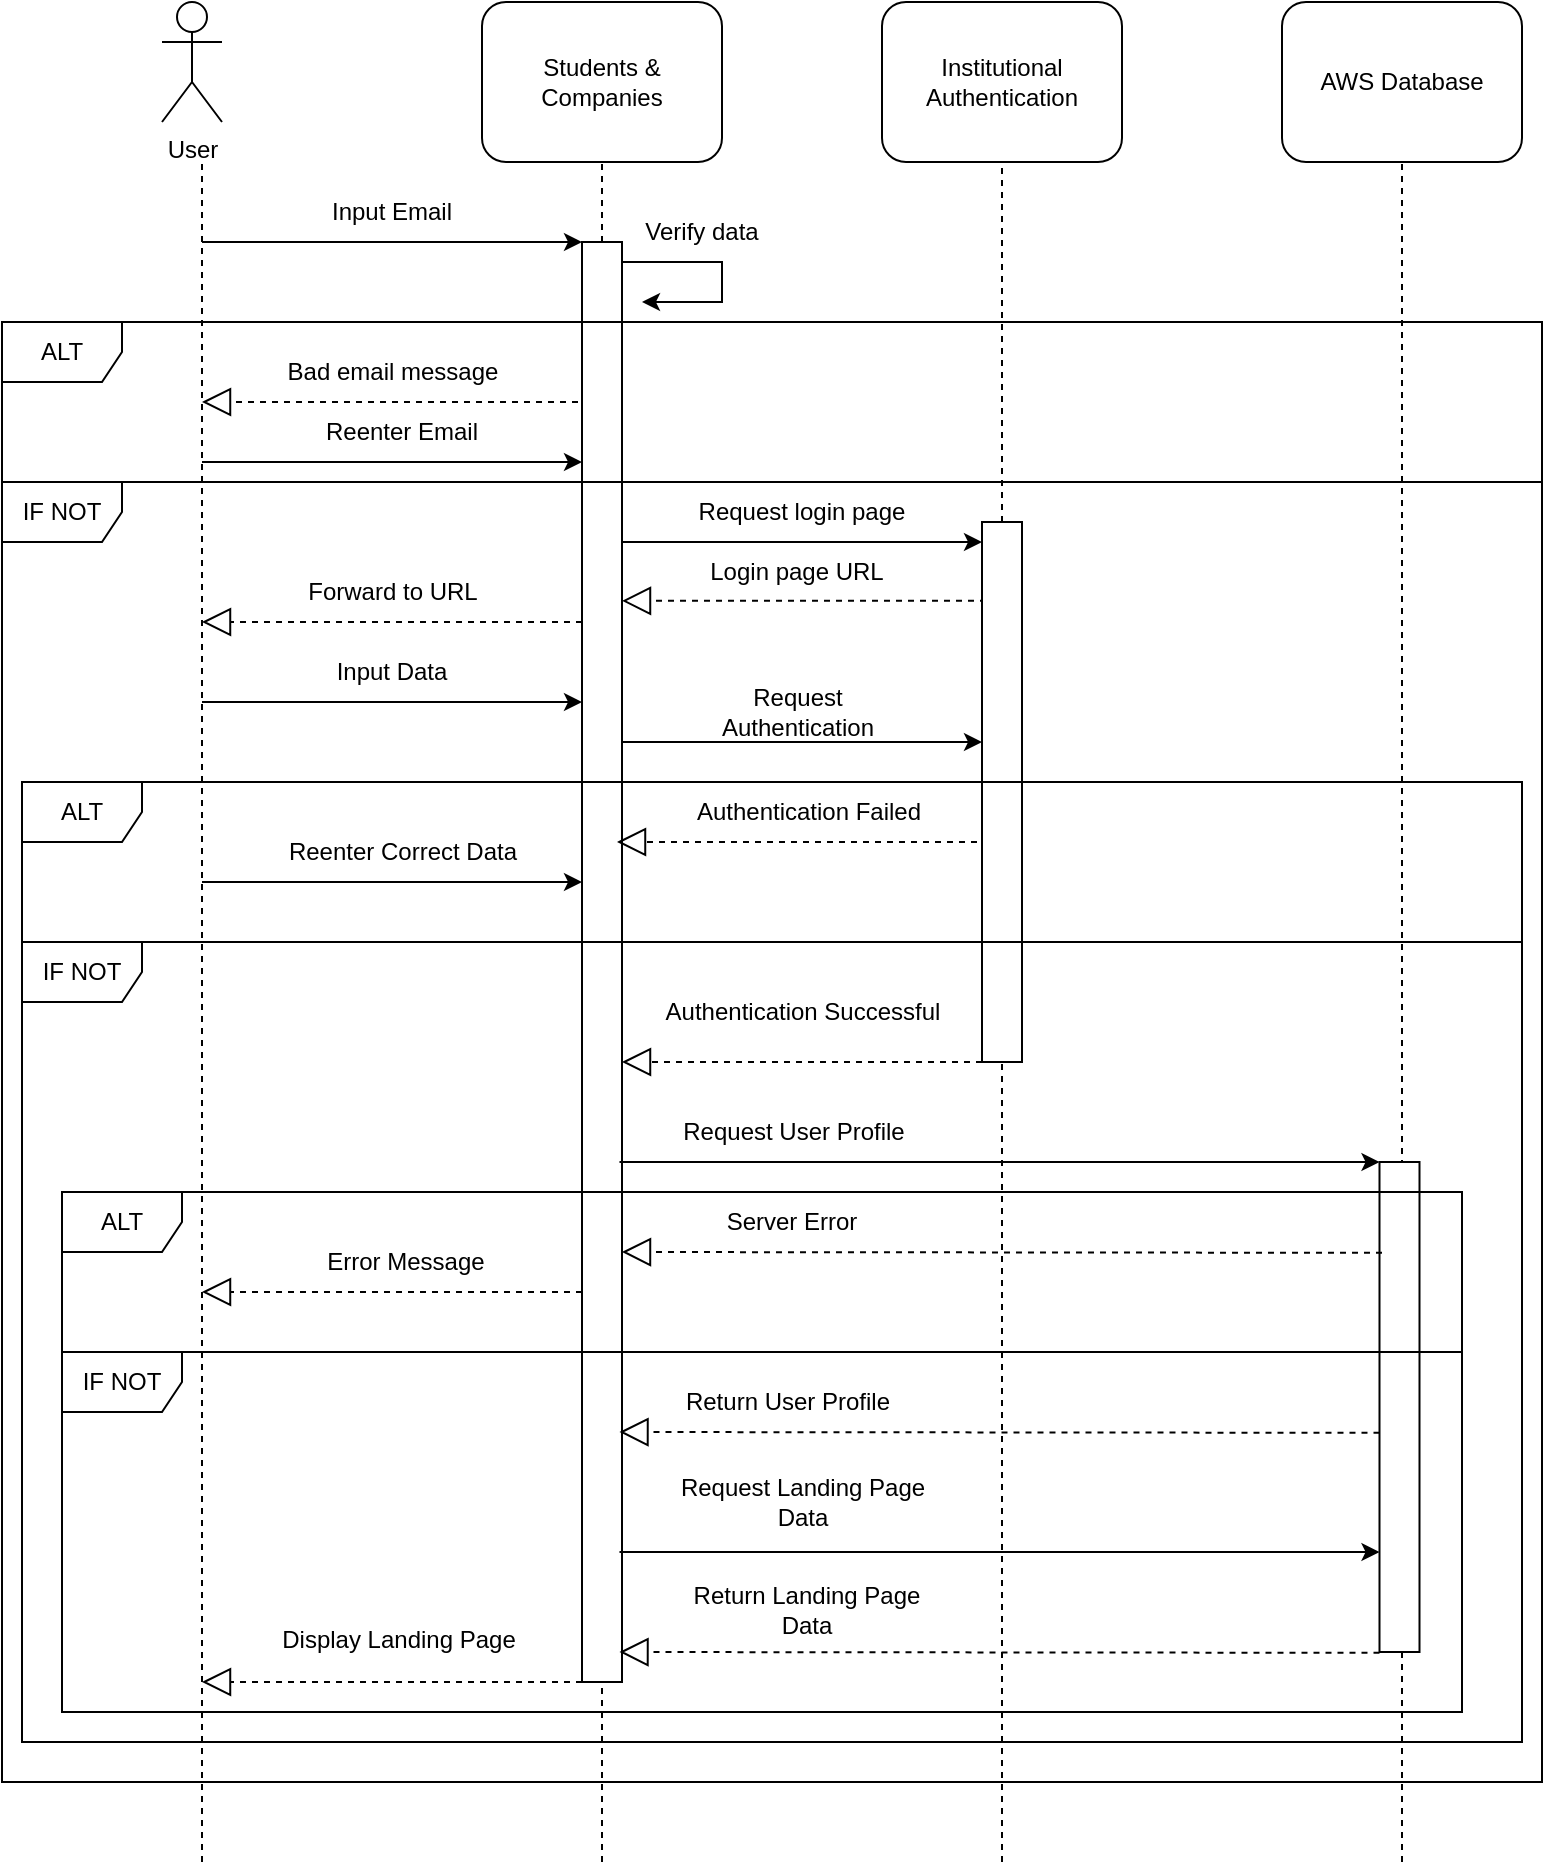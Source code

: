 <mxfile version="25.0.3">
  <diagram name="Page-1" id="13e1069c-82ec-6db2-03f1-153e76fe0fe0">
    <mxGraphModel dx="2093" dy="529" grid="1" gridSize="10" guides="1" tooltips="1" connect="1" arrows="1" fold="1" page="1" pageScale="1" pageWidth="1100" pageHeight="850" background="none" math="0" shadow="0">
      <root>
        <mxCell id="0" />
        <mxCell id="1" parent="0" />
        <mxCell id="ln-Szk9AGflIyGVg6pl5-1" value="&lt;div&gt;User&lt;/div&gt;" style="shape=umlActor;verticalLabelPosition=bottom;verticalAlign=top;html=1;outlineConnect=0;" vertex="1" parent="1">
          <mxGeometry x="40" y="20" width="30" height="60" as="geometry" />
        </mxCell>
        <mxCell id="ln-Szk9AGflIyGVg6pl5-2" value="&lt;div&gt;Students &amp;amp; Companies&lt;/div&gt;" style="rounded=1;whiteSpace=wrap;html=1;" vertex="1" parent="1">
          <mxGeometry x="200" y="20" width="120" height="80" as="geometry" />
        </mxCell>
        <mxCell id="ln-Szk9AGflIyGVg6pl5-3" value="&lt;div&gt;Institutional Authentication &lt;br&gt;&lt;/div&gt;" style="rounded=1;whiteSpace=wrap;html=1;" vertex="1" parent="1">
          <mxGeometry x="400" y="20" width="120" height="80" as="geometry" />
        </mxCell>
        <mxCell id="ln-Szk9AGflIyGVg6pl5-4" value="AWS Database" style="rounded=1;whiteSpace=wrap;html=1;" vertex="1" parent="1">
          <mxGeometry x="600" y="20" width="120" height="80" as="geometry" />
        </mxCell>
        <mxCell id="ln-Szk9AGflIyGVg6pl5-5" value="" style="endArrow=none;dashed=1;html=1;rounded=0;" edge="1" parent="1">
          <mxGeometry width="50" height="50" relative="1" as="geometry">
            <mxPoint x="60" y="950" as="sourcePoint" />
            <mxPoint x="60" y="100" as="targetPoint" />
          </mxGeometry>
        </mxCell>
        <mxCell id="ln-Szk9AGflIyGVg6pl5-7" value="" style="endArrow=none;dashed=1;html=1;rounded=0;entryX=0.5;entryY=1;entryDx=0;entryDy=0;" edge="1" parent="1" source="ln-Szk9AGflIyGVg6pl5-34" target="ln-Szk9AGflIyGVg6pl5-3">
          <mxGeometry width="50" height="50" relative="1" as="geometry">
            <mxPoint x="460" y="790" as="sourcePoint" />
            <mxPoint x="457.5" y="120" as="targetPoint" />
          </mxGeometry>
        </mxCell>
        <mxCell id="ln-Szk9AGflIyGVg6pl5-8" value="" style="endArrow=none;dashed=1;html=1;rounded=0;entryX=0.5;entryY=1;entryDx=0;entryDy=0;" edge="1" parent="1" target="ln-Szk9AGflIyGVg6pl5-4">
          <mxGeometry width="50" height="50" relative="1" as="geometry">
            <mxPoint x="660" y="950" as="sourcePoint" />
            <mxPoint x="659" y="210" as="targetPoint" />
          </mxGeometry>
        </mxCell>
        <mxCell id="ln-Szk9AGflIyGVg6pl5-10" value="" style="endArrow=none;dashed=1;html=1;rounded=0;entryX=0.5;entryY=1;entryDx=0;entryDy=0;" edge="1" parent="1" target="ln-Szk9AGflIyGVg6pl5-2">
          <mxGeometry width="50" height="50" relative="1" as="geometry">
            <mxPoint x="260" y="950" as="sourcePoint" />
            <mxPoint x="260" y="250" as="targetPoint" />
          </mxGeometry>
        </mxCell>
        <mxCell id="ln-Szk9AGflIyGVg6pl5-18" value="" style="endArrow=classic;html=1;rounded=0;entryX=0;entryY=0;entryDx=0;entryDy=0;" edge="1" parent="1" target="ln-Szk9AGflIyGVg6pl5-20">
          <mxGeometry width="50" height="50" relative="1" as="geometry">
            <mxPoint x="60" y="140" as="sourcePoint" />
            <mxPoint x="210" y="160" as="targetPoint" />
          </mxGeometry>
        </mxCell>
        <mxCell id="ln-Szk9AGflIyGVg6pl5-19" value="Input Email" style="text;html=1;align=center;verticalAlign=middle;whiteSpace=wrap;rounded=0;" vertex="1" parent="1">
          <mxGeometry x="120" y="110" width="70" height="30" as="geometry" />
        </mxCell>
        <mxCell id="ln-Szk9AGflIyGVg6pl5-21" value="" style="endArrow=classic;html=1;rounded=0;" edge="1" parent="1">
          <mxGeometry width="50" height="50" relative="1" as="geometry">
            <mxPoint x="270" y="150" as="sourcePoint" />
            <mxPoint x="280" y="170" as="targetPoint" />
            <Array as="points">
              <mxPoint x="320" y="150" />
              <mxPoint x="320" y="170" />
            </Array>
          </mxGeometry>
        </mxCell>
        <mxCell id="ln-Szk9AGflIyGVg6pl5-22" value="Verify data" style="text;html=1;align=center;verticalAlign=middle;whiteSpace=wrap;rounded=0;" vertex="1" parent="1">
          <mxGeometry x="280" y="120" width="60" height="30" as="geometry" />
        </mxCell>
        <mxCell id="ln-Szk9AGflIyGVg6pl5-26" value="" style="endArrow=block;dashed=1;endFill=0;endSize=12;html=1;rounded=0;" edge="1" parent="1">
          <mxGeometry width="160" relative="1" as="geometry">
            <mxPoint x="260" y="220" as="sourcePoint" />
            <mxPoint x="60" y="220" as="targetPoint" />
          </mxGeometry>
        </mxCell>
        <mxCell id="ln-Szk9AGflIyGVg6pl5-27" value="Bad email message" style="text;html=1;align=center;verticalAlign=middle;whiteSpace=wrap;rounded=0;" vertex="1" parent="1">
          <mxGeometry x="97.5" y="190" width="115" height="30" as="geometry" />
        </mxCell>
        <mxCell id="ln-Szk9AGflIyGVg6pl5-28" value="" style="endArrow=classic;html=1;rounded=0;entryX=0;entryY=0;entryDx=0;entryDy=0;" edge="1" parent="1">
          <mxGeometry width="50" height="50" relative="1" as="geometry">
            <mxPoint x="60" y="250" as="sourcePoint" />
            <mxPoint x="250" y="250" as="targetPoint" />
          </mxGeometry>
        </mxCell>
        <mxCell id="ln-Szk9AGflIyGVg6pl5-29" value="Reenter Email" style="text;html=1;align=center;verticalAlign=middle;whiteSpace=wrap;rounded=0;" vertex="1" parent="1">
          <mxGeometry x="120" y="220" width="80" height="30" as="geometry" />
        </mxCell>
        <mxCell id="ln-Szk9AGflIyGVg6pl5-30" value="" style="endArrow=classic;html=1;rounded=0;entryX=0;entryY=0;entryDx=0;entryDy=0;" edge="1" parent="1">
          <mxGeometry width="50" height="50" relative="1" as="geometry">
            <mxPoint x="260" y="290" as="sourcePoint" />
            <mxPoint x="450" y="290" as="targetPoint" />
          </mxGeometry>
        </mxCell>
        <mxCell id="ln-Szk9AGflIyGVg6pl5-33" value="&lt;div&gt;Request login page&lt;/div&gt;" style="text;html=1;align=center;verticalAlign=middle;whiteSpace=wrap;rounded=0;" vertex="1" parent="1">
          <mxGeometry x="305" y="260" width="110" height="30" as="geometry" />
        </mxCell>
        <mxCell id="ln-Szk9AGflIyGVg6pl5-38" value="" style="endArrow=none;dashed=1;html=1;rounded=0;entryX=0.5;entryY=1;entryDx=0;entryDy=0;" edge="1" parent="1" target="ln-Szk9AGflIyGVg6pl5-34">
          <mxGeometry width="50" height="50" relative="1" as="geometry">
            <mxPoint x="460" y="950" as="sourcePoint" />
            <mxPoint x="460" y="100" as="targetPoint" />
          </mxGeometry>
        </mxCell>
        <mxCell id="ln-Szk9AGflIyGVg6pl5-39" value="" style="endArrow=block;dashed=1;endFill=0;endSize=12;html=1;rounded=0;" edge="1" parent="1">
          <mxGeometry width="160" relative="1" as="geometry">
            <mxPoint x="470" y="319.41" as="sourcePoint" />
            <mxPoint x="270" y="319.41" as="targetPoint" />
          </mxGeometry>
        </mxCell>
        <mxCell id="ln-Szk9AGflIyGVg6pl5-34" value="" style="rounded=0;whiteSpace=wrap;html=1;" vertex="1" parent="1">
          <mxGeometry x="450" y="280" width="20" height="270" as="geometry" />
        </mxCell>
        <mxCell id="ln-Szk9AGflIyGVg6pl5-40" value="Login page URL" style="text;html=1;align=center;verticalAlign=middle;whiteSpace=wrap;rounded=0;" vertex="1" parent="1">
          <mxGeometry x="300" y="290" width="115" height="30" as="geometry" />
        </mxCell>
        <mxCell id="ln-Szk9AGflIyGVg6pl5-41" value="" style="endArrow=block;dashed=1;endFill=0;endSize=12;html=1;rounded=0;" edge="1" parent="1">
          <mxGeometry width="160" relative="1" as="geometry">
            <mxPoint x="250" y="330" as="sourcePoint" />
            <mxPoint x="60" y="330" as="targetPoint" />
          </mxGeometry>
        </mxCell>
        <mxCell id="ln-Szk9AGflIyGVg6pl5-42" value="Forward to URL" style="text;html=1;align=center;verticalAlign=middle;whiteSpace=wrap;rounded=0;" vertex="1" parent="1">
          <mxGeometry x="97.5" y="300" width="115" height="30" as="geometry" />
        </mxCell>
        <mxCell id="ln-Szk9AGflIyGVg6pl5-43" value="" style="endArrow=classic;html=1;rounded=0;entryX=0;entryY=0;entryDx=0;entryDy=0;" edge="1" parent="1">
          <mxGeometry width="50" height="50" relative="1" as="geometry">
            <mxPoint x="60" y="370" as="sourcePoint" />
            <mxPoint x="250" y="370" as="targetPoint" />
          </mxGeometry>
        </mxCell>
        <mxCell id="ln-Szk9AGflIyGVg6pl5-44" value="Input Data" style="text;html=1;align=center;verticalAlign=middle;whiteSpace=wrap;rounded=0;" vertex="1" parent="1">
          <mxGeometry x="120" y="340" width="70" height="30" as="geometry" />
        </mxCell>
        <mxCell id="ln-Szk9AGflIyGVg6pl5-46" value="" style="endArrow=classic;html=1;rounded=0;entryX=0;entryY=0;entryDx=0;entryDy=0;" edge="1" parent="1">
          <mxGeometry width="50" height="50" relative="1" as="geometry">
            <mxPoint x="260" y="390" as="sourcePoint" />
            <mxPoint x="450" y="390" as="targetPoint" />
          </mxGeometry>
        </mxCell>
        <mxCell id="ln-Szk9AGflIyGVg6pl5-20" value="" style="rounded=0;whiteSpace=wrap;html=1;" vertex="1" parent="1">
          <mxGeometry x="250" y="140" width="20" height="720" as="geometry" />
        </mxCell>
        <mxCell id="ln-Szk9AGflIyGVg6pl5-47" value="&lt;div&gt;Request Authentication&lt;/div&gt;" style="text;html=1;align=center;verticalAlign=middle;whiteSpace=wrap;rounded=0;" vertex="1" parent="1">
          <mxGeometry x="322.5" y="360" width="70" height="30" as="geometry" />
        </mxCell>
        <mxCell id="ln-Szk9AGflIyGVg6pl5-48" value="" style="endArrow=block;dashed=1;endFill=0;endSize=12;html=1;rounded=0;" edge="1" parent="1">
          <mxGeometry width="160" relative="1" as="geometry">
            <mxPoint x="450" y="550" as="sourcePoint" />
            <mxPoint x="270" y="550" as="targetPoint" />
          </mxGeometry>
        </mxCell>
        <mxCell id="ln-Szk9AGflIyGVg6pl5-49" value="Authentication Successful" style="text;html=1;align=center;verticalAlign=middle;whiteSpace=wrap;rounded=0;" vertex="1" parent="1">
          <mxGeometry x="287.5" y="510" width="145" height="30" as="geometry" />
        </mxCell>
        <mxCell id="ln-Szk9AGflIyGVg6pl5-54" value="" style="rounded=0;whiteSpace=wrap;html=1;" vertex="1" parent="1">
          <mxGeometry x="648.75" y="600" width="20" height="245" as="geometry" />
        </mxCell>
        <mxCell id="ln-Szk9AGflIyGVg6pl5-55" value="" style="endArrow=classic;html=1;rounded=0;entryX=0;entryY=0;entryDx=0;entryDy=0;" edge="1" parent="1">
          <mxGeometry width="50" height="50" relative="1" as="geometry">
            <mxPoint x="268.75" y="600" as="sourcePoint" />
            <mxPoint x="648.75" y="600" as="targetPoint" />
          </mxGeometry>
        </mxCell>
        <mxCell id="ln-Szk9AGflIyGVg6pl5-56" value="Request User Profile" style="text;html=1;align=center;verticalAlign=middle;whiteSpace=wrap;rounded=0;" vertex="1" parent="1">
          <mxGeometry x="296.25" y="570" width="120" height="30" as="geometry" />
        </mxCell>
        <mxCell id="ln-Szk9AGflIyGVg6pl5-57" value="" style="endArrow=block;dashed=1;endFill=0;endSize=12;html=1;rounded=0;" edge="1" parent="1">
          <mxGeometry width="160" relative="1" as="geometry">
            <mxPoint x="648.75" y="735.41" as="sourcePoint" />
            <mxPoint x="268.75" y="735" as="targetPoint" />
          </mxGeometry>
        </mxCell>
        <mxCell id="ln-Szk9AGflIyGVg6pl5-58" value="Return User Profile" style="text;html=1;align=center;verticalAlign=middle;whiteSpace=wrap;rounded=0;" vertex="1" parent="1">
          <mxGeometry x="288.75" y="705" width="127.5" height="30" as="geometry" />
        </mxCell>
        <mxCell id="ln-Szk9AGflIyGVg6pl5-59" value="" style="endArrow=classic;html=1;rounded=0;entryX=0;entryY=0;entryDx=0;entryDy=0;" edge="1" parent="1">
          <mxGeometry width="50" height="50" relative="1" as="geometry">
            <mxPoint x="268.75" y="795" as="sourcePoint" />
            <mxPoint x="648.75" y="795" as="targetPoint" />
          </mxGeometry>
        </mxCell>
        <mxCell id="ln-Szk9AGflIyGVg6pl5-60" value="Request Landing Page Data" style="text;html=1;align=center;verticalAlign=middle;whiteSpace=wrap;rounded=0;" vertex="1" parent="1">
          <mxGeometry x="293.75" y="755" width="132.5" height="30" as="geometry" />
        </mxCell>
        <mxCell id="ln-Szk9AGflIyGVg6pl5-61" value="" style="endArrow=block;dashed=1;endFill=0;endSize=12;html=1;rounded=0;" edge="1" parent="1">
          <mxGeometry width="160" relative="1" as="geometry">
            <mxPoint x="648.75" y="845.41" as="sourcePoint" />
            <mxPoint x="268.75" y="845" as="targetPoint" />
          </mxGeometry>
        </mxCell>
        <mxCell id="ln-Szk9AGflIyGVg6pl5-62" value="&lt;div&gt;Return Landing Page Data&lt;/div&gt;" style="text;html=1;align=center;verticalAlign=middle;whiteSpace=wrap;rounded=0;" vertex="1" parent="1">
          <mxGeometry x="296.25" y="808.75" width="132.5" height="30" as="geometry" />
        </mxCell>
        <mxCell id="ln-Szk9AGflIyGVg6pl5-63" value="" style="endArrow=block;dashed=1;endFill=0;endSize=12;html=1;rounded=0;" edge="1" parent="1">
          <mxGeometry width="160" relative="1" as="geometry">
            <mxPoint x="250" y="860" as="sourcePoint" />
            <mxPoint x="60" y="860" as="targetPoint" />
          </mxGeometry>
        </mxCell>
        <mxCell id="ln-Szk9AGflIyGVg6pl5-64" value="Display Landing Page" style="text;html=1;align=center;verticalAlign=middle;whiteSpace=wrap;rounded=0;" vertex="1" parent="1">
          <mxGeometry x="96.25" y="823.75" width="125" height="30" as="geometry" />
        </mxCell>
        <mxCell id="ln-Szk9AGflIyGVg6pl5-65" value="ALT" style="shape=umlFrame;whiteSpace=wrap;html=1;pointerEvents=0;" vertex="1" parent="1">
          <mxGeometry x="-40" y="180" width="770" height="80" as="geometry" />
        </mxCell>
        <mxCell id="ln-Szk9AGflIyGVg6pl5-68" value="IF NOT" style="shape=umlFrame;whiteSpace=wrap;html=1;pointerEvents=0;" vertex="1" parent="1">
          <mxGeometry x="-40" y="260" width="770" height="650" as="geometry" />
        </mxCell>
        <mxCell id="ln-Szk9AGflIyGVg6pl5-69" value="" style="endArrow=block;dashed=1;endFill=0;endSize=12;html=1;rounded=0;" edge="1" parent="1">
          <mxGeometry width="160" relative="1" as="geometry">
            <mxPoint x="447.5" y="440" as="sourcePoint" />
            <mxPoint x="267.5" y="440" as="targetPoint" />
          </mxGeometry>
        </mxCell>
        <mxCell id="ln-Szk9AGflIyGVg6pl5-70" value="Authentication Failed" style="text;html=1;align=center;verticalAlign=middle;whiteSpace=wrap;rounded=0;" vertex="1" parent="1">
          <mxGeometry x="291.25" y="410" width="145" height="30" as="geometry" />
        </mxCell>
        <mxCell id="ln-Szk9AGflIyGVg6pl5-72" value="" style="endArrow=classic;html=1;rounded=0;entryX=0;entryY=0;entryDx=0;entryDy=0;" edge="1" parent="1">
          <mxGeometry width="50" height="50" relative="1" as="geometry">
            <mxPoint x="60" y="460" as="sourcePoint" />
            <mxPoint x="250" y="460" as="targetPoint" />
          </mxGeometry>
        </mxCell>
        <mxCell id="ln-Szk9AGflIyGVg6pl5-73" value="Reenter Correct Data" style="text;html=1;align=center;verticalAlign=middle;whiteSpace=wrap;rounded=0;" vertex="1" parent="1">
          <mxGeometry x="97.5" y="430" width="125" height="30" as="geometry" />
        </mxCell>
        <mxCell id="ln-Szk9AGflIyGVg6pl5-74" value="ALT" style="shape=umlFrame;whiteSpace=wrap;html=1;pointerEvents=0;" vertex="1" parent="1">
          <mxGeometry x="-30" y="410" width="750" height="80" as="geometry" />
        </mxCell>
        <mxCell id="ln-Szk9AGflIyGVg6pl5-75" value="IF NOT" style="shape=umlFrame;whiteSpace=wrap;html=1;pointerEvents=0;" vertex="1" parent="1">
          <mxGeometry x="-30" y="490" width="750" height="400" as="geometry" />
        </mxCell>
        <mxCell id="ln-Szk9AGflIyGVg6pl5-85" value="" style="endArrow=block;dashed=1;endFill=0;endSize=12;html=1;rounded=0;" edge="1" parent="1">
          <mxGeometry width="160" relative="1" as="geometry">
            <mxPoint x="650" y="645.41" as="sourcePoint" />
            <mxPoint x="270" y="645" as="targetPoint" />
          </mxGeometry>
        </mxCell>
        <mxCell id="ln-Szk9AGflIyGVg6pl5-86" value="Server Error" style="text;html=1;align=center;verticalAlign=middle;whiteSpace=wrap;rounded=0;" vertex="1" parent="1">
          <mxGeometry x="291.25" y="615" width="127.5" height="30" as="geometry" />
        </mxCell>
        <mxCell id="ln-Szk9AGflIyGVg6pl5-88" value="" style="endArrow=block;dashed=1;endFill=0;endSize=12;html=1;rounded=0;" edge="1" parent="1">
          <mxGeometry width="160" relative="1" as="geometry">
            <mxPoint x="250" y="665" as="sourcePoint" />
            <mxPoint x="60" y="665" as="targetPoint" />
          </mxGeometry>
        </mxCell>
        <mxCell id="ln-Szk9AGflIyGVg6pl5-89" value="Error Message" style="text;html=1;align=center;verticalAlign=middle;whiteSpace=wrap;rounded=0;" vertex="1" parent="1">
          <mxGeometry x="77.5" y="635" width="167.5" height="30" as="geometry" />
        </mxCell>
        <mxCell id="ln-Szk9AGflIyGVg6pl5-90" value="ALT" style="shape=umlFrame;whiteSpace=wrap;html=1;pointerEvents=0;" vertex="1" parent="1">
          <mxGeometry x="-10" y="615" width="700" height="80" as="geometry" />
        </mxCell>
        <mxCell id="ln-Szk9AGflIyGVg6pl5-91" value="IF NOT" style="shape=umlFrame;whiteSpace=wrap;html=1;pointerEvents=0;" vertex="1" parent="1">
          <mxGeometry x="-10" y="695" width="700" height="180" as="geometry" />
        </mxCell>
      </root>
    </mxGraphModel>
  </diagram>
</mxfile>
